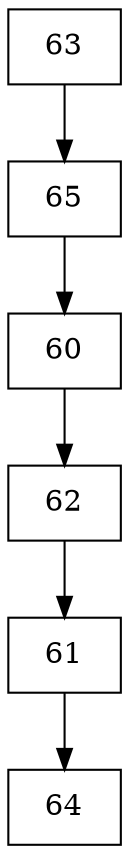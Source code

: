 digraph G {
  node [shape=record];
  node0 [label="{63}"];
  node0 -> node1;
  node1 [label="{65}"];
  node1 -> node2;
  node2 [label="{60}"];
  node2 -> node3;
  node3 [label="{62}"];
  node3 -> node4;
  node4 [label="{61}"];
  node4 -> node5;
  node5 [label="{64}"];
}
